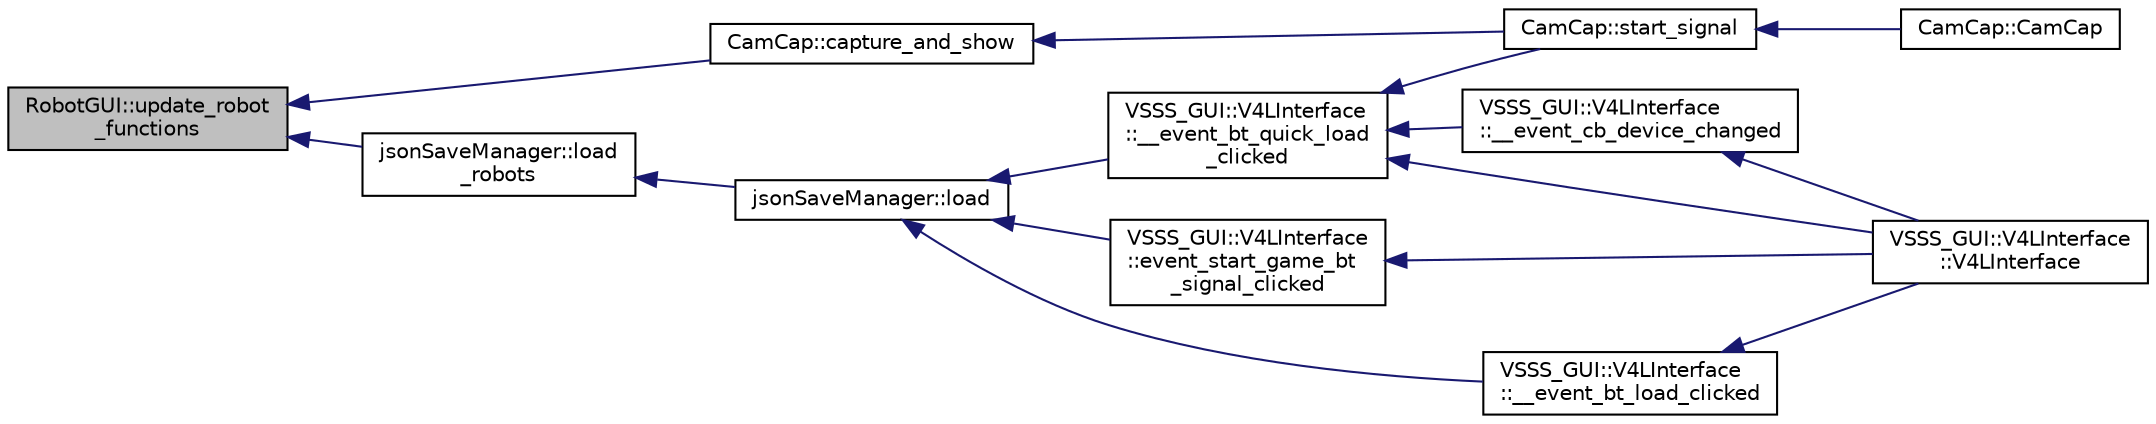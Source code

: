 digraph "RobotGUI::update_robot_functions"
{
 // INTERACTIVE_SVG=YES
  edge [fontname="Helvetica",fontsize="10",labelfontname="Helvetica",labelfontsize="10"];
  node [fontname="Helvetica",fontsize="10",shape=record];
  rankdir="LR";
  Node106 [label="RobotGUI::update_robot\l_functions",height=0.2,width=0.4,color="black", fillcolor="grey75", style="filled", fontcolor="black"];
  Node106 -> Node107 [dir="back",color="midnightblue",fontsize="10",style="solid"];
  Node107 [label="CamCap::capture_and_show",height=0.2,width=0.4,color="black", fillcolor="white", style="filled",URL="$class_cam_cap.html#a87f384c5fec40a0ccfd7833347fec0df",tooltip="Captures camera frames and shows it in the interface. "];
  Node107 -> Node108 [dir="back",color="midnightblue",fontsize="10",style="solid"];
  Node108 [label="CamCap::start_signal",height=0.2,width=0.4,color="black", fillcolor="white", style="filled",URL="$class_cam_cap.html#ae676e6624dd821ad494a80e68a41e249",tooltip="Interface adjustments after &#39;start&#39; button is clicked. "];
  Node108 -> Node109 [dir="back",color="midnightblue",fontsize="10",style="solid"];
  Node109 [label="CamCap::CamCap",height=0.2,width=0.4,color="black", fillcolor="white", style="filled",URL="$class_cam_cap.html#afe0db98a5f72bc9b261dcb78e2840da6",tooltip="Constructor of a CamCap object. "];
  Node106 -> Node110 [dir="back",color="midnightblue",fontsize="10",style="solid"];
  Node110 [label="jsonSaveManager::load\l_robots",height=0.2,width=0.4,color="black", fillcolor="white", style="filled",URL="$classjson_save_manager.html#a6ddf4a28c77c83f37e3771177226c960",tooltip="Load robot configurations from our JSON object to the interface. "];
  Node110 -> Node111 [dir="back",color="midnightblue",fontsize="10",style="solid"];
  Node111 [label="jsonSaveManager::load",height=0.2,width=0.4,color="black", fillcolor="white", style="filled",URL="$classjson_save_manager.html#a79fd35c53290662b58c5a4869376fa2e",tooltip="Loads all avaliable configurations in the given .json file. "];
  Node111 -> Node112 [dir="back",color="midnightblue",fontsize="10",style="solid"];
  Node112 [label="VSSS_GUI::V4LInterface\l::__event_bt_load_clicked",height=0.2,width=0.4,color="black", fillcolor="white", style="filled",URL="$class_v_s_s_s___g_u_i_1_1_v4_l_interface.html#a62894fc8a49716b44d3a3c6a445fe880",tooltip="Event triggered when &#39;Load&#39; button is clicked. "];
  Node112 -> Node113 [dir="back",color="midnightblue",fontsize="10",style="solid"];
  Node113 [label="VSSS_GUI::V4LInterface\l::V4LInterface",height=0.2,width=0.4,color="black", fillcolor="white", style="filled",URL="$class_v_s_s_s___g_u_i_1_1_v4_l_interface.html#a8fafd828eacc6d5480649fa9fddc7ee4",tooltip="Constructor of a V4LInterface object. "];
  Node111 -> Node114 [dir="back",color="midnightblue",fontsize="10",style="solid"];
  Node114 [label="VSSS_GUI::V4LInterface\l::__event_bt_quick_load\l_clicked",height=0.2,width=0.4,color="black", fillcolor="white", style="filled",URL="$class_v_s_s_s___g_u_i_1_1_v4_l_interface.html#a3010084dff2d7f93eed40efaab8ee61b",tooltip="Event triggered when &#39;Quick Load&#39; button is clicked. "];
  Node114 -> Node108 [dir="back",color="midnightblue",fontsize="10",style="solid"];
  Node114 -> Node113 [dir="back",color="midnightblue",fontsize="10",style="solid"];
  Node114 -> Node115 [dir="back",color="midnightblue",fontsize="10",style="solid"];
  Node115 [label="VSSS_GUI::V4LInterface\l::__event_cb_device_changed",height=0.2,width=0.4,color="black", fillcolor="white", style="filled",URL="$class_v_s_s_s___g_u_i_1_1_v4_l_interface.html#af38c88f726a7ff9fab089ab9ed20c03c",tooltip="Event triggered when a new device is selected in Device combobox. "];
  Node115 -> Node113 [dir="back",color="midnightblue",fontsize="10",style="solid"];
  Node111 -> Node116 [dir="back",color="midnightblue",fontsize="10",style="solid"];
  Node116 [label="VSSS_GUI::V4LInterface\l::event_start_game_bt\l_signal_clicked",height=0.2,width=0.4,color="black", fillcolor="white", style="filled",URL="$class_v_s_s_s___g_u_i_1_1_v4_l_interface.html#a8c3f91048adebeb0b5aa9838053cdcfe",tooltip="Event triggered when start button is clicked. Starts/finishes video recording. "];
  Node116 -> Node113 [dir="back",color="midnightblue",fontsize="10",style="solid"];
}
